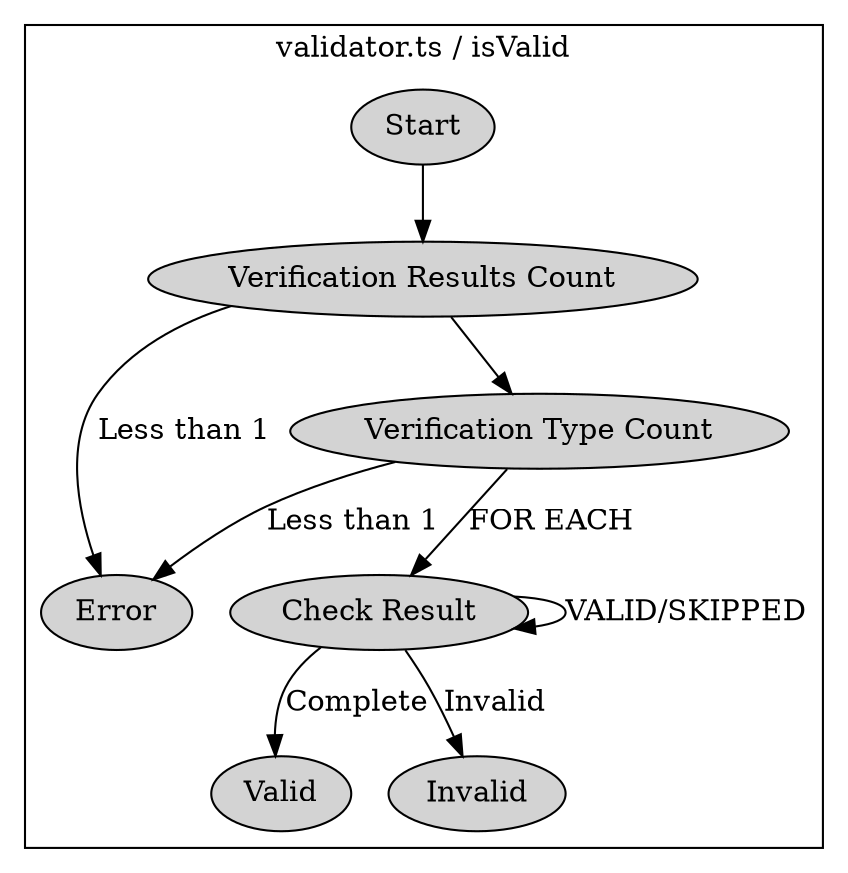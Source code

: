 digraph G {

  // subgraph cluster_0 {
  //   style=filled;
  //   color=lightgrey;
  //   node [style=filled,color=white];
  //   a0 -> a1 -> a2 -> a3;
  //   label = "process #1";
  // }

  subgraph cluster_1 {

    label = "validator.ts / isValid"

    node [style=filled];
    error [label= "Error"];
    start [label="Start"]
    valid [label= "Valid"];
    invalid [label= "Invalid"];
    result_count [label="Verification Results Count"];
    type_count [label="Verification Type Count"];
    check_result [label="Check Result"];
    
    start -> result_count;
    result_count -> error [label="Less than 1"];
    result_count -> type_count
    type_count -> error [label="Less than 1"];
    type_count -> check_result [label="FOR EACH"];
    check_result -> check_result [label="VALID/SKIPPED"];
    check_result -> valid [label="Complete"];
    check_result -> invalid [label="Invalid"];
  }

}